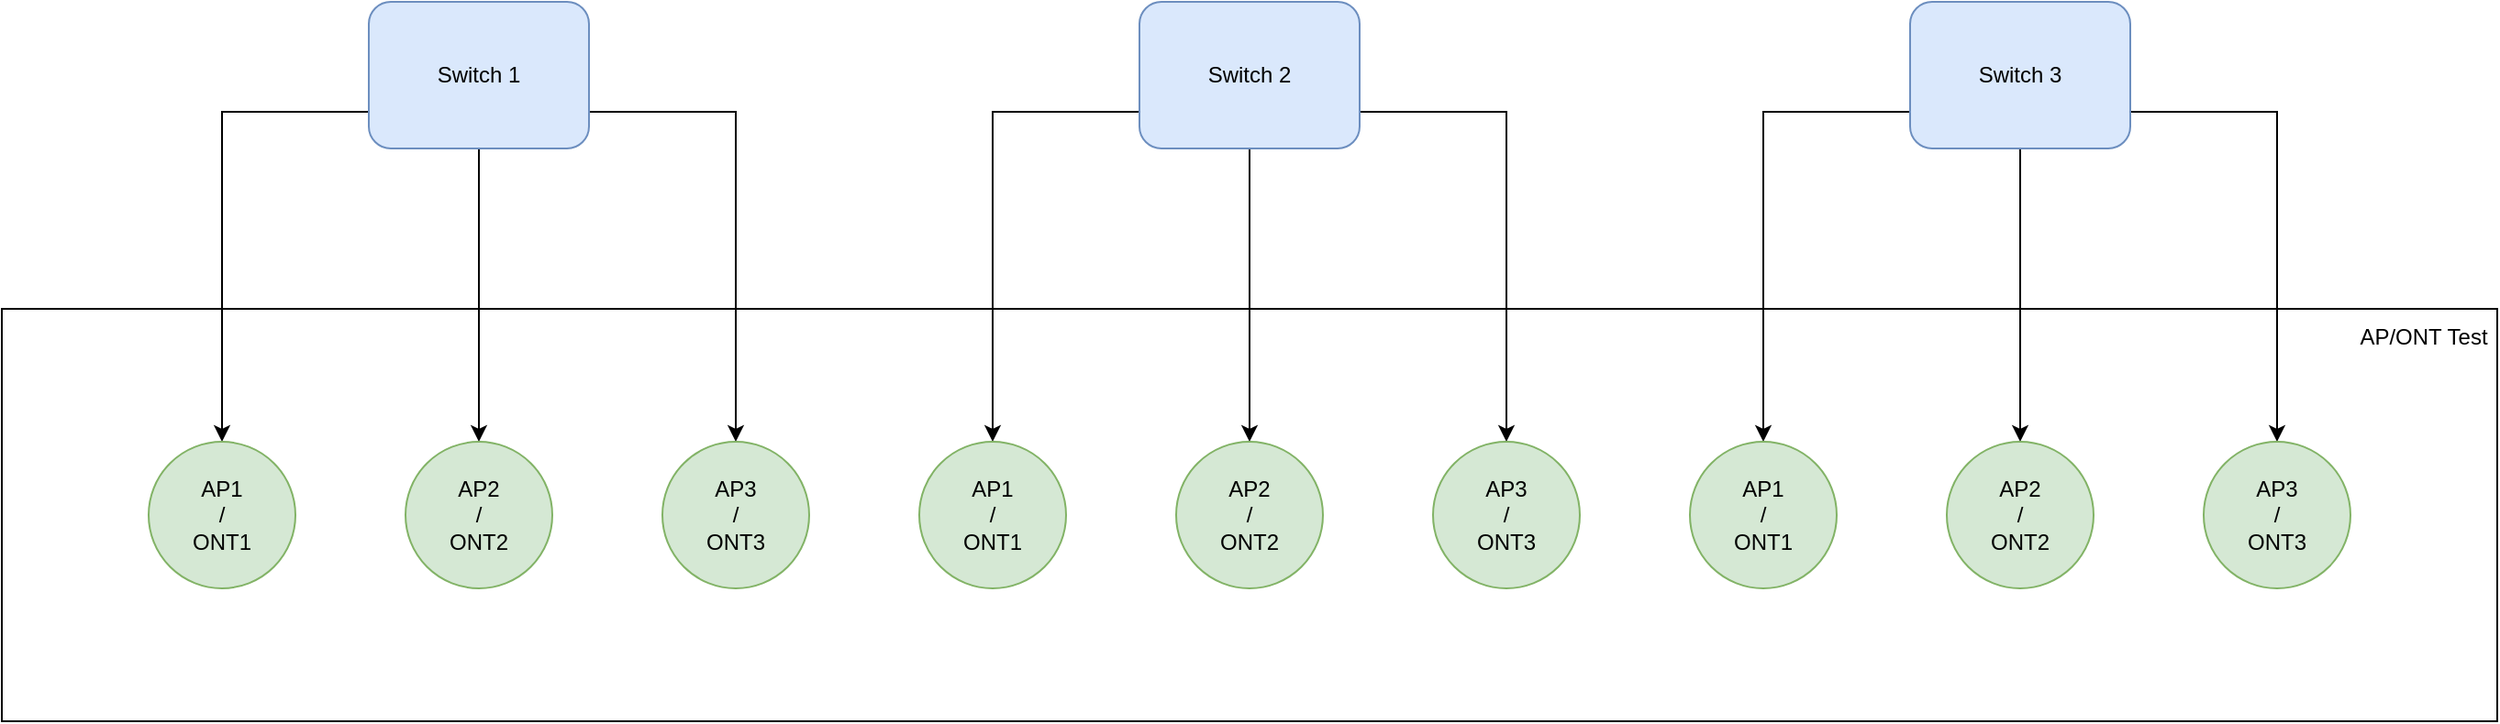 <mxfile version="24.7.17">
  <diagram name="Page-1" id="Pustb5GKsU62MvkAhm4x">
    <mxGraphModel dx="2514" dy="973" grid="1" gridSize="10" guides="1" tooltips="1" connect="1" arrows="1" fold="1" page="1" pageScale="1" pageWidth="827" pageHeight="1169" math="0" shadow="0">
      <root>
        <mxCell id="0" />
        <mxCell id="1" parent="0" />
        <mxCell id="XB9vf3TUTmff6KcdeBLE-28" value="" style="rounded=0;whiteSpace=wrap;html=1;" vertex="1" parent="1">
          <mxGeometry x="-260" y="567.5" width="1360" height="225" as="geometry" />
        </mxCell>
        <mxCell id="XB9vf3TUTmff6KcdeBLE-16" style="edgeStyle=orthogonalEdgeStyle;rounded=0;orthogonalLoop=1;jettySize=auto;html=1;exitX=0;exitY=0.75;exitDx=0;exitDy=0;entryX=0.5;entryY=0;entryDx=0;entryDy=0;" edge="1" parent="1" source="XB9vf3TUTmff6KcdeBLE-1" target="XB9vf3TUTmff6KcdeBLE-22">
          <mxGeometry relative="1" as="geometry">
            <mxPoint x="280" y="640" as="targetPoint" />
          </mxGeometry>
        </mxCell>
        <mxCell id="XB9vf3TUTmff6KcdeBLE-17" style="edgeStyle=orthogonalEdgeStyle;rounded=0;orthogonalLoop=1;jettySize=auto;html=1;exitX=0.5;exitY=1;exitDx=0;exitDy=0;entryX=0.5;entryY=0;entryDx=0;entryDy=0;" edge="1" parent="1" source="XB9vf3TUTmff6KcdeBLE-1" target="XB9vf3TUTmff6KcdeBLE-23">
          <mxGeometry relative="1" as="geometry">
            <mxPoint x="420" y="640" as="targetPoint" />
          </mxGeometry>
        </mxCell>
        <mxCell id="XB9vf3TUTmff6KcdeBLE-18" style="edgeStyle=orthogonalEdgeStyle;rounded=0;orthogonalLoop=1;jettySize=auto;html=1;exitX=1;exitY=0.75;exitDx=0;exitDy=0;entryX=0.5;entryY=0;entryDx=0;entryDy=0;" edge="1" parent="1" source="XB9vf3TUTmff6KcdeBLE-1" target="XB9vf3TUTmff6KcdeBLE-24">
          <mxGeometry relative="1" as="geometry">
            <mxPoint x="560" y="640" as="targetPoint" />
          </mxGeometry>
        </mxCell>
        <mxCell id="XB9vf3TUTmff6KcdeBLE-1" value="Switch 2" style="rounded=1;whiteSpace=wrap;html=1;fillColor=#dae8fc;strokeColor=#6c8ebf;" vertex="1" parent="1">
          <mxGeometry x="360" y="400" width="120" height="80" as="geometry" />
        </mxCell>
        <mxCell id="XB9vf3TUTmff6KcdeBLE-13" style="edgeStyle=orthogonalEdgeStyle;rounded=0;orthogonalLoop=1;jettySize=auto;html=1;exitX=0;exitY=0.75;exitDx=0;exitDy=0;entryX=0.5;entryY=0;entryDx=0;entryDy=0;" edge="1" parent="1" source="XB9vf3TUTmff6KcdeBLE-2" target="XB9vf3TUTmff6KcdeBLE-4">
          <mxGeometry relative="1" as="geometry" />
        </mxCell>
        <mxCell id="XB9vf3TUTmff6KcdeBLE-14" style="edgeStyle=orthogonalEdgeStyle;rounded=0;orthogonalLoop=1;jettySize=auto;html=1;exitX=0.5;exitY=1;exitDx=0;exitDy=0;entryX=0.5;entryY=0;entryDx=0;entryDy=0;" edge="1" parent="1" source="XB9vf3TUTmff6KcdeBLE-2" target="XB9vf3TUTmff6KcdeBLE-5">
          <mxGeometry relative="1" as="geometry" />
        </mxCell>
        <mxCell id="XB9vf3TUTmff6KcdeBLE-15" style="edgeStyle=orthogonalEdgeStyle;rounded=0;orthogonalLoop=1;jettySize=auto;html=1;exitX=1;exitY=0.75;exitDx=0;exitDy=0;entryX=0.5;entryY=0;entryDx=0;entryDy=0;" edge="1" parent="1" source="XB9vf3TUTmff6KcdeBLE-2" target="XB9vf3TUTmff6KcdeBLE-6">
          <mxGeometry relative="1" as="geometry" />
        </mxCell>
        <mxCell id="XB9vf3TUTmff6KcdeBLE-2" value="Switch 1" style="rounded=1;whiteSpace=wrap;html=1;fillColor=#dae8fc;strokeColor=#6c8ebf;" vertex="1" parent="1">
          <mxGeometry x="-60" y="400" width="120" height="80" as="geometry" />
        </mxCell>
        <mxCell id="XB9vf3TUTmff6KcdeBLE-19" style="edgeStyle=orthogonalEdgeStyle;rounded=0;orthogonalLoop=1;jettySize=auto;html=1;exitX=0;exitY=0.75;exitDx=0;exitDy=0;entryX=0.5;entryY=0;entryDx=0;entryDy=0;" edge="1" parent="1" source="XB9vf3TUTmff6KcdeBLE-3" target="XB9vf3TUTmff6KcdeBLE-25">
          <mxGeometry relative="1" as="geometry">
            <mxPoint x="700" y="650" as="targetPoint" />
          </mxGeometry>
        </mxCell>
        <mxCell id="XB9vf3TUTmff6KcdeBLE-20" style="edgeStyle=orthogonalEdgeStyle;rounded=0;orthogonalLoop=1;jettySize=auto;html=1;entryX=0.5;entryY=0;entryDx=0;entryDy=0;" edge="1" parent="1" source="XB9vf3TUTmff6KcdeBLE-3" target="XB9vf3TUTmff6KcdeBLE-26">
          <mxGeometry relative="1" as="geometry">
            <mxPoint x="840" y="640" as="targetPoint" />
          </mxGeometry>
        </mxCell>
        <mxCell id="XB9vf3TUTmff6KcdeBLE-21" style="edgeStyle=orthogonalEdgeStyle;rounded=0;orthogonalLoop=1;jettySize=auto;html=1;exitX=1;exitY=0.75;exitDx=0;exitDy=0;entryX=0.5;entryY=0;entryDx=0;entryDy=0;" edge="1" parent="1" source="XB9vf3TUTmff6KcdeBLE-3" target="XB9vf3TUTmff6KcdeBLE-27">
          <mxGeometry relative="1" as="geometry">
            <mxPoint x="980" y="640" as="targetPoint" />
          </mxGeometry>
        </mxCell>
        <mxCell id="XB9vf3TUTmff6KcdeBLE-3" value="Switch 3" style="rounded=1;whiteSpace=wrap;html=1;fillColor=#dae8fc;strokeColor=#6c8ebf;" vertex="1" parent="1">
          <mxGeometry x="780" y="400" width="120" height="80" as="geometry" />
        </mxCell>
        <mxCell id="XB9vf3TUTmff6KcdeBLE-4" value="&lt;div&gt;AP1&lt;/div&gt;&lt;div&gt;/&lt;/div&gt;&lt;div&gt;ONT1&lt;br&gt;&lt;/div&gt;" style="ellipse;whiteSpace=wrap;html=1;aspect=fixed;fillColor=#d5e8d4;strokeColor=#82b366;" vertex="1" parent="1">
          <mxGeometry x="-180" y="640" width="80" height="80" as="geometry" />
        </mxCell>
        <mxCell id="XB9vf3TUTmff6KcdeBLE-5" value="&lt;div&gt;AP2&lt;/div&gt;&lt;div&gt;/&lt;br&gt;&lt;/div&gt;&lt;div&gt;ONT2&lt;br&gt;&lt;/div&gt;" style="ellipse;whiteSpace=wrap;html=1;aspect=fixed;fillColor=#d5e8d4;strokeColor=#82b366;" vertex="1" parent="1">
          <mxGeometry x="-40" y="640" width="80" height="80" as="geometry" />
        </mxCell>
        <mxCell id="XB9vf3TUTmff6KcdeBLE-6" value="&lt;div&gt;AP3&lt;/div&gt;&lt;div&gt;/&lt;/div&gt;&lt;div&gt;ONT3&lt;br&gt;&lt;/div&gt;" style="ellipse;whiteSpace=wrap;html=1;aspect=fixed;fillColor=#d5e8d4;strokeColor=#82b366;" vertex="1" parent="1">
          <mxGeometry x="100" y="640" width="80" height="80" as="geometry" />
        </mxCell>
        <mxCell id="XB9vf3TUTmff6KcdeBLE-22" value="&lt;div&gt;AP1&lt;/div&gt;&lt;div&gt;/&lt;/div&gt;&lt;div&gt;ONT1&lt;br&gt;&lt;/div&gt;" style="ellipse;whiteSpace=wrap;html=1;aspect=fixed;fillColor=#d5e8d4;strokeColor=#82b366;" vertex="1" parent="1">
          <mxGeometry x="240" y="640" width="80" height="80" as="geometry" />
        </mxCell>
        <mxCell id="XB9vf3TUTmff6KcdeBLE-23" value="&lt;div&gt;AP2&lt;/div&gt;&lt;div&gt;/&lt;br&gt;&lt;/div&gt;&lt;div&gt;ONT2&lt;br&gt;&lt;/div&gt;" style="ellipse;whiteSpace=wrap;html=1;aspect=fixed;fillColor=#d5e8d4;strokeColor=#82b366;" vertex="1" parent="1">
          <mxGeometry x="380" y="640" width="80" height="80" as="geometry" />
        </mxCell>
        <mxCell id="XB9vf3TUTmff6KcdeBLE-24" value="&lt;div&gt;AP3&lt;/div&gt;&lt;div&gt;/&lt;/div&gt;&lt;div&gt;ONT3&lt;br&gt;&lt;/div&gt;" style="ellipse;whiteSpace=wrap;html=1;aspect=fixed;fillColor=#d5e8d4;strokeColor=#82b366;" vertex="1" parent="1">
          <mxGeometry x="520" y="640" width="80" height="80" as="geometry" />
        </mxCell>
        <mxCell id="XB9vf3TUTmff6KcdeBLE-25" value="&lt;div&gt;AP1&lt;/div&gt;&lt;div&gt;/&lt;/div&gt;&lt;div&gt;ONT1&lt;br&gt;&lt;/div&gt;" style="ellipse;whiteSpace=wrap;html=1;aspect=fixed;fillColor=#d5e8d4;strokeColor=#82b366;" vertex="1" parent="1">
          <mxGeometry x="660" y="640" width="80" height="80" as="geometry" />
        </mxCell>
        <mxCell id="XB9vf3TUTmff6KcdeBLE-26" value="&lt;div&gt;AP2&lt;/div&gt;&lt;div&gt;/&lt;br&gt;&lt;/div&gt;&lt;div&gt;ONT2&lt;br&gt;&lt;/div&gt;" style="ellipse;whiteSpace=wrap;html=1;aspect=fixed;fillColor=#d5e8d4;strokeColor=#82b366;" vertex="1" parent="1">
          <mxGeometry x="800" y="640" width="80" height="80" as="geometry" />
        </mxCell>
        <mxCell id="XB9vf3TUTmff6KcdeBLE-27" value="&lt;div&gt;AP3&lt;/div&gt;&lt;div&gt;/&lt;/div&gt;&lt;div&gt;ONT3&lt;br&gt;&lt;/div&gt;" style="ellipse;whiteSpace=wrap;html=1;aspect=fixed;fillColor=#d5e8d4;strokeColor=#82b366;" vertex="1" parent="1">
          <mxGeometry x="940" y="640" width="80" height="80" as="geometry" />
        </mxCell>
        <mxCell id="XB9vf3TUTmff6KcdeBLE-29" value="AP/ONT Test" style="text;html=1;align=center;verticalAlign=middle;whiteSpace=wrap;rounded=0;" vertex="1" parent="1">
          <mxGeometry x="1020" y="567.5" width="80" height="30" as="geometry" />
        </mxCell>
      </root>
    </mxGraphModel>
  </diagram>
</mxfile>
